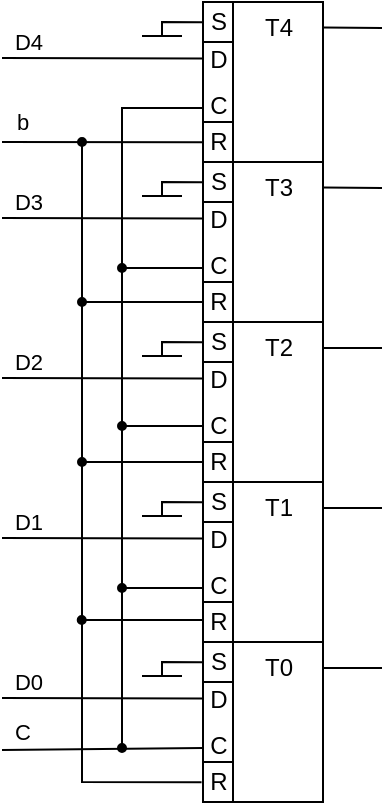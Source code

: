 <mxfile version="17.4.6" type="device"><diagram id="jnjdEAefpzAYPlHgun3Z" name="Page-1"><mxGraphModel dx="918" dy="512" grid="1" gridSize="10" guides="1" tooltips="1" connect="1" arrows="1" fold="1" page="1" pageScale="1" pageWidth="827" pageHeight="1169" math="0" shadow="0"><root><mxCell id="0"/><mxCell id="1" parent="0"/><mxCell id="3Vol_SiciuXPJPZC9CCO-1" value="" style="group" parent="1" vertex="1" connectable="0"><mxGeometry x="237" y="170" width="63.5" height="80" as="geometry"/></mxCell><mxCell id="3Vol_SiciuXPJPZC9CCO-2" value="R" style="text;html=1;align=center;verticalAlign=middle;resizable=0;points=[];autosize=1;strokeColor=none;fillColor=none;" parent="3Vol_SiciuXPJPZC9CCO-1" vertex="1"><mxGeometry x="1.5" y="61" width="19" height="18" as="geometry"/></mxCell><mxCell id="3Vol_SiciuXPJPZC9CCO-3" value="" style="rounded=0;whiteSpace=wrap;html=1;fillColor=none;" parent="3Vol_SiciuXPJPZC9CCO-1" vertex="1"><mxGeometry x="3.5" width="60" height="80" as="geometry"/></mxCell><mxCell id="3Vol_SiciuXPJPZC9CCO-4" value="D" style="text;html=1;align=center;verticalAlign=middle;resizable=0;points=[];autosize=1;strokeColor=none;fillColor=none;" parent="3Vol_SiciuXPJPZC9CCO-1" vertex="1"><mxGeometry x="1.5" y="20" width="19" height="18" as="geometry"/></mxCell><mxCell id="3Vol_SiciuXPJPZC9CCO-5" value="S" style="text;html=1;align=center;verticalAlign=middle;resizable=0;points=[];autosize=1;strokeColor=none;fillColor=none;strokeWidth=1;" parent="3Vol_SiciuXPJPZC9CCO-1" vertex="1"><mxGeometry x="1" width="20" height="20" as="geometry"/></mxCell><mxCell id="3Vol_SiciuXPJPZC9CCO-6" value="" style="endArrow=none;html=1;rounded=0;exitX=0.25;exitY=1;exitDx=0;exitDy=0;entryX=0.25;entryY=0;entryDx=0;entryDy=0;" parent="3Vol_SiciuXPJPZC9CCO-1" source="3Vol_SiciuXPJPZC9CCO-3" target="3Vol_SiciuXPJPZC9CCO-3" edge="1"><mxGeometry width="50" height="50" relative="1" as="geometry"><mxPoint x="13.5" y="50" as="sourcePoint"/><mxPoint x="63.5" as="targetPoint"/></mxGeometry></mxCell><mxCell id="3Vol_SiciuXPJPZC9CCO-7" value="T3" style="text;html=1;align=center;verticalAlign=middle;resizable=0;points=[];autosize=1;strokeColor=none;fillColor=none;" parent="3Vol_SiciuXPJPZC9CCO-1" vertex="1"><mxGeometry x="25.5" y="3" width="30" height="20" as="geometry"/></mxCell><mxCell id="3Vol_SiciuXPJPZC9CCO-8" value="" style="endArrow=none;html=1;rounded=0;entryX=0;entryY=0.25;entryDx=0;entryDy=0;" parent="3Vol_SiciuXPJPZC9CCO-1" target="3Vol_SiciuXPJPZC9CCO-3" edge="1"><mxGeometry width="50" height="50" relative="1" as="geometry"><mxPoint x="18.5" y="20" as="sourcePoint"/><mxPoint x="-36.5" y="30" as="targetPoint"/></mxGeometry></mxCell><mxCell id="3Vol_SiciuXPJPZC9CCO-9" value="" style="endArrow=none;html=1;rounded=0;entryX=0;entryY=0.75;entryDx=0;entryDy=0;" parent="3Vol_SiciuXPJPZC9CCO-1" target="3Vol_SiciuXPJPZC9CCO-3" edge="1"><mxGeometry width="50" height="50" relative="1" as="geometry"><mxPoint x="18.5" y="60" as="sourcePoint"/><mxPoint x="12.5" y="66" as="targetPoint"/></mxGeometry></mxCell><mxCell id="3Vol_SiciuXPJPZC9CCO-10" value="C" style="text;html=1;align=center;verticalAlign=middle;resizable=0;points=[];autosize=1;strokeColor=none;fillColor=none;" parent="3Vol_SiciuXPJPZC9CCO-1" vertex="1"><mxGeometry x="1.5" y="43" width="19" height="18" as="geometry"/></mxCell><mxCell id="3Vol_SiciuXPJPZC9CCO-11" value="" style="group" parent="1" vertex="1" connectable="0"><mxGeometry x="237" y="250" width="63.5" height="80" as="geometry"/></mxCell><mxCell id="3Vol_SiciuXPJPZC9CCO-12" value="R" style="text;html=1;align=center;verticalAlign=middle;resizable=0;points=[];autosize=1;strokeColor=none;fillColor=none;" parent="3Vol_SiciuXPJPZC9CCO-11" vertex="1"><mxGeometry x="1.5" y="61" width="19" height="18" as="geometry"/></mxCell><mxCell id="3Vol_SiciuXPJPZC9CCO-13" value="" style="rounded=0;whiteSpace=wrap;html=1;fillColor=none;" parent="3Vol_SiciuXPJPZC9CCO-11" vertex="1"><mxGeometry x="3.5" width="60" height="80" as="geometry"/></mxCell><mxCell id="3Vol_SiciuXPJPZC9CCO-14" value="" style="endArrow=none;html=1;rounded=0;exitX=0.25;exitY=1;exitDx=0;exitDy=0;entryX=0.25;entryY=0;entryDx=0;entryDy=0;" parent="3Vol_SiciuXPJPZC9CCO-11" source="3Vol_SiciuXPJPZC9CCO-13" target="3Vol_SiciuXPJPZC9CCO-13" edge="1"><mxGeometry width="50" height="50" relative="1" as="geometry"><mxPoint x="13.5" y="50" as="sourcePoint"/><mxPoint x="63.5" as="targetPoint"/></mxGeometry></mxCell><mxCell id="3Vol_SiciuXPJPZC9CCO-15" value="T2" style="text;html=1;align=center;verticalAlign=middle;resizable=0;points=[];autosize=1;strokeColor=none;fillColor=none;" parent="3Vol_SiciuXPJPZC9CCO-11" vertex="1"><mxGeometry x="25.5" y="3" width="30" height="20" as="geometry"/></mxCell><mxCell id="3Vol_SiciuXPJPZC9CCO-16" value="S" style="text;html=1;align=center;verticalAlign=middle;resizable=0;points=[];autosize=1;strokeColor=none;fillColor=none;strokeWidth=1;" parent="3Vol_SiciuXPJPZC9CCO-11" vertex="1"><mxGeometry x="1" width="20" height="20" as="geometry"/></mxCell><mxCell id="3Vol_SiciuXPJPZC9CCO-17" value="" style="endArrow=none;html=1;rounded=0;entryX=0;entryY=0.25;entryDx=0;entryDy=0;" parent="3Vol_SiciuXPJPZC9CCO-11" target="3Vol_SiciuXPJPZC9CCO-13" edge="1"><mxGeometry width="50" height="50" relative="1" as="geometry"><mxPoint x="18.5" y="20" as="sourcePoint"/><mxPoint x="-36.5" y="30" as="targetPoint"/></mxGeometry></mxCell><mxCell id="3Vol_SiciuXPJPZC9CCO-18" value="" style="endArrow=none;html=1;rounded=0;entryX=0;entryY=0.75;entryDx=0;entryDy=0;" parent="3Vol_SiciuXPJPZC9CCO-11" target="3Vol_SiciuXPJPZC9CCO-13" edge="1"><mxGeometry width="50" height="50" relative="1" as="geometry"><mxPoint x="18.5" y="60" as="sourcePoint"/><mxPoint x="12.5" y="66" as="targetPoint"/></mxGeometry></mxCell><mxCell id="3Vol_SiciuXPJPZC9CCO-19" value="D" style="text;html=1;align=center;verticalAlign=middle;resizable=0;points=[];autosize=1;strokeColor=none;fillColor=none;" parent="3Vol_SiciuXPJPZC9CCO-11" vertex="1"><mxGeometry x="1.5" y="20" width="19" height="18" as="geometry"/></mxCell><mxCell id="3Vol_SiciuXPJPZC9CCO-20" value="C" style="text;html=1;align=center;verticalAlign=middle;resizable=0;points=[];autosize=1;strokeColor=none;fillColor=none;" parent="3Vol_SiciuXPJPZC9CCO-11" vertex="1"><mxGeometry x="1.5" y="43" width="19" height="18" as="geometry"/></mxCell><mxCell id="3Vol_SiciuXPJPZC9CCO-21" value="" style="group" parent="1" vertex="1" connectable="0"><mxGeometry x="237" y="330" width="63.5" height="80" as="geometry"/></mxCell><mxCell id="3Vol_SiciuXPJPZC9CCO-22" value="C" style="text;html=1;align=center;verticalAlign=middle;resizable=0;points=[];autosize=1;strokeColor=none;fillColor=none;" parent="3Vol_SiciuXPJPZC9CCO-21" vertex="1"><mxGeometry x="1.5" y="43" width="19" height="18" as="geometry"/></mxCell><mxCell id="3Vol_SiciuXPJPZC9CCO-23" value="" style="rounded=0;whiteSpace=wrap;html=1;fillColor=none;" parent="3Vol_SiciuXPJPZC9CCO-21" vertex="1"><mxGeometry x="3.5" width="60" height="80" as="geometry"/></mxCell><mxCell id="3Vol_SiciuXPJPZC9CCO-24" value="" style="endArrow=none;html=1;rounded=0;exitX=0.25;exitY=1;exitDx=0;exitDy=0;entryX=0.25;entryY=0;entryDx=0;entryDy=0;" parent="3Vol_SiciuXPJPZC9CCO-21" source="3Vol_SiciuXPJPZC9CCO-23" target="3Vol_SiciuXPJPZC9CCO-23" edge="1"><mxGeometry width="50" height="50" relative="1" as="geometry"><mxPoint x="13.5" y="50" as="sourcePoint"/><mxPoint x="63.5" as="targetPoint"/></mxGeometry></mxCell><mxCell id="3Vol_SiciuXPJPZC9CCO-25" value="T1" style="text;html=1;align=center;verticalAlign=middle;resizable=0;points=[];autosize=1;strokeColor=none;fillColor=none;" parent="3Vol_SiciuXPJPZC9CCO-21" vertex="1"><mxGeometry x="25.5" y="3" width="30" height="20" as="geometry"/></mxCell><mxCell id="3Vol_SiciuXPJPZC9CCO-26" value="S" style="text;html=1;align=center;verticalAlign=middle;resizable=0;points=[];autosize=1;strokeColor=none;fillColor=none;strokeWidth=1;" parent="3Vol_SiciuXPJPZC9CCO-21" vertex="1"><mxGeometry x="1" width="20" height="20" as="geometry"/></mxCell><mxCell id="3Vol_SiciuXPJPZC9CCO-27" value="" style="endArrow=none;html=1;rounded=0;entryX=0;entryY=0.25;entryDx=0;entryDy=0;" parent="3Vol_SiciuXPJPZC9CCO-21" target="3Vol_SiciuXPJPZC9CCO-23" edge="1"><mxGeometry width="50" height="50" relative="1" as="geometry"><mxPoint x="18.5" y="20" as="sourcePoint"/><mxPoint x="-36.5" y="30" as="targetPoint"/></mxGeometry></mxCell><mxCell id="3Vol_SiciuXPJPZC9CCO-28" value="" style="endArrow=none;html=1;rounded=0;entryX=0;entryY=0.75;entryDx=0;entryDy=0;" parent="3Vol_SiciuXPJPZC9CCO-21" target="3Vol_SiciuXPJPZC9CCO-23" edge="1"><mxGeometry width="50" height="50" relative="1" as="geometry"><mxPoint x="18.5" y="60" as="sourcePoint"/><mxPoint x="12.5" y="66" as="targetPoint"/></mxGeometry></mxCell><mxCell id="3Vol_SiciuXPJPZC9CCO-29" value="R" style="text;html=1;align=center;verticalAlign=middle;resizable=0;points=[];autosize=1;strokeColor=none;fillColor=none;" parent="3Vol_SiciuXPJPZC9CCO-21" vertex="1"><mxGeometry x="1.5" y="61" width="19" height="18" as="geometry"/></mxCell><mxCell id="3Vol_SiciuXPJPZC9CCO-30" value="D" style="text;html=1;align=center;verticalAlign=middle;resizable=0;points=[];autosize=1;strokeColor=none;fillColor=none;" parent="3Vol_SiciuXPJPZC9CCO-21" vertex="1"><mxGeometry x="1.5" y="20" width="19" height="18" as="geometry"/></mxCell><mxCell id="3Vol_SiciuXPJPZC9CCO-31" value="" style="group" parent="1" vertex="1" connectable="0"><mxGeometry x="237" y="410" width="63.5" height="80" as="geometry"/></mxCell><mxCell id="3Vol_SiciuXPJPZC9CCO-32" value="R" style="text;html=1;align=center;verticalAlign=middle;resizable=0;points=[];autosize=1;strokeColor=none;fillColor=none;" parent="3Vol_SiciuXPJPZC9CCO-31" vertex="1"><mxGeometry x="1.5" y="61" width="19" height="18" as="geometry"/></mxCell><mxCell id="3Vol_SiciuXPJPZC9CCO-33" value="" style="rounded=0;whiteSpace=wrap;html=1;fillColor=none;" parent="3Vol_SiciuXPJPZC9CCO-31" vertex="1"><mxGeometry x="3.5" width="60" height="80" as="geometry"/></mxCell><mxCell id="3Vol_SiciuXPJPZC9CCO-34" value="" style="endArrow=none;html=1;rounded=0;exitX=0.25;exitY=1;exitDx=0;exitDy=0;entryX=0.25;entryY=0;entryDx=0;entryDy=0;" parent="3Vol_SiciuXPJPZC9CCO-31" source="3Vol_SiciuXPJPZC9CCO-33" target="3Vol_SiciuXPJPZC9CCO-33" edge="1"><mxGeometry width="50" height="50" relative="1" as="geometry"><mxPoint x="13.5" y="50" as="sourcePoint"/><mxPoint x="63.5" as="targetPoint"/></mxGeometry></mxCell><mxCell id="3Vol_SiciuXPJPZC9CCO-35" value="T0" style="text;html=1;align=center;verticalAlign=middle;resizable=0;points=[];autosize=1;strokeColor=none;fillColor=none;" parent="3Vol_SiciuXPJPZC9CCO-31" vertex="1"><mxGeometry x="25.5" y="3" width="30" height="20" as="geometry"/></mxCell><mxCell id="3Vol_SiciuXPJPZC9CCO-36" value="S" style="text;html=1;align=center;verticalAlign=middle;resizable=0;points=[];autosize=1;strokeColor=none;fillColor=none;strokeWidth=1;" parent="3Vol_SiciuXPJPZC9CCO-31" vertex="1"><mxGeometry x="1" width="20" height="20" as="geometry"/></mxCell><mxCell id="3Vol_SiciuXPJPZC9CCO-37" value="" style="endArrow=none;html=1;rounded=0;entryX=0;entryY=0.25;entryDx=0;entryDy=0;" parent="3Vol_SiciuXPJPZC9CCO-31" target="3Vol_SiciuXPJPZC9CCO-33" edge="1"><mxGeometry width="50" height="50" relative="1" as="geometry"><mxPoint x="18.5" y="20" as="sourcePoint"/><mxPoint x="-36.5" y="30" as="targetPoint"/></mxGeometry></mxCell><mxCell id="3Vol_SiciuXPJPZC9CCO-38" value="" style="endArrow=none;html=1;rounded=0;entryX=0;entryY=0.75;entryDx=0;entryDy=0;" parent="3Vol_SiciuXPJPZC9CCO-31" target="3Vol_SiciuXPJPZC9CCO-33" edge="1"><mxGeometry width="50" height="50" relative="1" as="geometry"><mxPoint x="18.5" y="60" as="sourcePoint"/><mxPoint x="12.5" y="66" as="targetPoint"/></mxGeometry></mxCell><mxCell id="3Vol_SiciuXPJPZC9CCO-39" value="D" style="text;html=1;align=center;verticalAlign=middle;resizable=0;points=[];autosize=1;strokeColor=none;fillColor=none;" parent="3Vol_SiciuXPJPZC9CCO-31" vertex="1"><mxGeometry x="1.5" y="20" width="19" height="18" as="geometry"/></mxCell><mxCell id="3Vol_SiciuXPJPZC9CCO-40" value="C" style="text;html=1;align=center;verticalAlign=middle;resizable=0;points=[];autosize=1;strokeColor=none;fillColor=none;" parent="3Vol_SiciuXPJPZC9CCO-31" vertex="1"><mxGeometry x="1.5" y="43" width="19" height="18" as="geometry"/></mxCell><mxCell id="3Vol_SiciuXPJPZC9CCO-42" value="" style="endArrow=none;html=1;rounded=0;exitX=1.008;exitY=0.16;exitDx=0;exitDy=0;exitPerimeter=0;" parent="1" source="3Vol_SiciuXPJPZC9CCO-3" edge="1"><mxGeometry width="50" height="50" relative="1" as="geometry"><mxPoint x="300.98" y="182.8" as="sourcePoint"/><mxPoint x="330" y="183" as="targetPoint"/></mxGeometry></mxCell><mxCell id="3Vol_SiciuXPJPZC9CCO-43" value="" style="endArrow=none;html=1;rounded=0;exitX=1.008;exitY=0.16;exitDx=0;exitDy=0;exitPerimeter=0;" parent="1" edge="1"><mxGeometry width="50" height="50" relative="1" as="geometry"><mxPoint x="300.5" y="263" as="sourcePoint"/><mxPoint x="330" y="263" as="targetPoint"/></mxGeometry></mxCell><mxCell id="3Vol_SiciuXPJPZC9CCO-44" value="" style="endArrow=none;html=1;rounded=0;exitX=1.008;exitY=0.16;exitDx=0;exitDy=0;exitPerimeter=0;" parent="1" edge="1"><mxGeometry width="50" height="50" relative="1" as="geometry"><mxPoint x="300.5" y="343.0" as="sourcePoint"/><mxPoint x="330" y="343" as="targetPoint"/></mxGeometry></mxCell><mxCell id="3Vol_SiciuXPJPZC9CCO-45" value="" style="endArrow=none;html=1;rounded=0;exitX=1.008;exitY=0.16;exitDx=0;exitDy=0;exitPerimeter=0;" parent="1" edge="1"><mxGeometry width="50" height="50" relative="1" as="geometry"><mxPoint x="300.5" y="423" as="sourcePoint"/><mxPoint x="330" y="423" as="targetPoint"/></mxGeometry></mxCell><mxCell id="3Vol_SiciuXPJPZC9CCO-46" value="" style="endArrow=none;html=1;rounded=0;entryX=-0.001;entryY=0.126;entryDx=0;entryDy=0;entryPerimeter=0;" parent="1" target="3Vol_SiciuXPJPZC9CCO-3" edge="1"><mxGeometry width="50" height="50" relative="1" as="geometry"><mxPoint x="220" y="187" as="sourcePoint"/><mxPoint x="220" y="160" as="targetPoint"/><Array as="points"><mxPoint x="220" y="180"/></Array></mxGeometry></mxCell><mxCell id="3Vol_SiciuXPJPZC9CCO-47" value="" style="endArrow=none;html=1;rounded=0;" parent="1" edge="1"><mxGeometry width="50" height="50" relative="1" as="geometry"><mxPoint x="210" y="187" as="sourcePoint"/><mxPoint x="230" y="187" as="targetPoint"/></mxGeometry></mxCell><mxCell id="3Vol_SiciuXPJPZC9CCO-48" value="" style="endArrow=none;html=1;rounded=0;entryX=-0.001;entryY=0.126;entryDx=0;entryDy=0;entryPerimeter=0;" parent="1" edge="1"><mxGeometry width="50" height="50" relative="1" as="geometry"><mxPoint x="220" y="267" as="sourcePoint"/><mxPoint x="240.44" y="260.08" as="targetPoint"/><Array as="points"><mxPoint x="220" y="260"/></Array></mxGeometry></mxCell><mxCell id="3Vol_SiciuXPJPZC9CCO-49" value="" style="endArrow=none;html=1;rounded=0;" parent="1" edge="1"><mxGeometry width="50" height="50" relative="1" as="geometry"><mxPoint x="210" y="267" as="sourcePoint"/><mxPoint x="230" y="267" as="targetPoint"/></mxGeometry></mxCell><mxCell id="3Vol_SiciuXPJPZC9CCO-52" value="" style="endArrow=none;html=1;rounded=0;entryX=-0.001;entryY=0.126;entryDx=0;entryDy=0;entryPerimeter=0;" parent="1" edge="1"><mxGeometry width="50" height="50" relative="1" as="geometry"><mxPoint x="220" y="427" as="sourcePoint"/><mxPoint x="240.44" y="420.08" as="targetPoint"/><Array as="points"><mxPoint x="220" y="420"/></Array></mxGeometry></mxCell><mxCell id="3Vol_SiciuXPJPZC9CCO-53" value="" style="endArrow=none;html=1;rounded=0;" parent="1" edge="1"><mxGeometry width="50" height="50" relative="1" as="geometry"><mxPoint x="210" y="427" as="sourcePoint"/><mxPoint x="230" y="427" as="targetPoint"/></mxGeometry></mxCell><mxCell id="3Vol_SiciuXPJPZC9CCO-54" value="D3" style="endArrow=none;html=1;rounded=0;entryX=-0.001;entryY=0.378;entryDx=0;entryDy=0;entryPerimeter=0;" parent="1" edge="1"><mxGeometry x="-0.752" y="8" width="50" height="50" relative="1" as="geometry"><mxPoint x="140" y="198" as="sourcePoint"/><mxPoint x="240.44" y="198.24" as="targetPoint"/><mxPoint as="offset"/></mxGeometry></mxCell><mxCell id="3Vol_SiciuXPJPZC9CCO-55" value="D2" style="endArrow=none;html=1;rounded=0;entryX=-0.001;entryY=0.378;entryDx=0;entryDy=0;entryPerimeter=0;" parent="1" edge="1"><mxGeometry x="-0.752" y="8" width="50" height="50" relative="1" as="geometry"><mxPoint x="140" y="278" as="sourcePoint"/><mxPoint x="240.44" y="278.24" as="targetPoint"/><mxPoint as="offset"/></mxGeometry></mxCell><mxCell id="3Vol_SiciuXPJPZC9CCO-56" value="D1" style="endArrow=none;html=1;rounded=0;entryX=-0.001;entryY=0.378;entryDx=0;entryDy=0;entryPerimeter=0;" parent="1" edge="1"><mxGeometry x="-0.752" y="8" width="50" height="50" relative="1" as="geometry"><mxPoint x="140" y="358" as="sourcePoint"/><mxPoint x="240.44" y="358.24" as="targetPoint"/><mxPoint as="offset"/></mxGeometry></mxCell><mxCell id="3Vol_SiciuXPJPZC9CCO-57" value="D0" style="endArrow=none;html=1;rounded=0;entryX=-0.001;entryY=0.378;entryDx=0;entryDy=0;entryPerimeter=0;" parent="1" edge="1"><mxGeometry x="-0.752" y="8" width="50" height="50" relative="1" as="geometry"><mxPoint x="140" y="438" as="sourcePoint"/><mxPoint x="240.44" y="438.24" as="targetPoint"/><mxPoint as="offset"/></mxGeometry></mxCell><mxCell id="3Vol_SiciuXPJPZC9CCO-58" value="C" style="endArrow=none;html=1;rounded=0;entryX=-0.001;entryY=0.663;entryDx=0;entryDy=0;entryPerimeter=0;" parent="1" target="3Vol_SiciuXPJPZC9CCO-33" edge="1"><mxGeometry x="-0.799" y="9" width="50" height="50" relative="1" as="geometry"><mxPoint x="140" y="464" as="sourcePoint"/><mxPoint x="200" y="450" as="targetPoint"/><mxPoint as="offset"/></mxGeometry></mxCell><mxCell id="3Vol_SiciuXPJPZC9CCO-60" value="" style="endArrow=none;html=1;rounded=0;startSize=4;endSize=4;entryX=0.079;entryY=0.389;entryDx=0;entryDy=0;entryPerimeter=0;startArrow=oval;startFill=1;" parent="1" edge="1"><mxGeometry width="50" height="50" relative="1" as="geometry"><mxPoint x="200" y="383" as="sourcePoint"/><mxPoint x="240.001" y="383.002" as="targetPoint"/></mxGeometry></mxCell><mxCell id="3Vol_SiciuXPJPZC9CCO-62" value="" style="endArrow=none;html=1;rounded=0;startSize=4;endSize=4;entryX=0.079;entryY=0.389;entryDx=0;entryDy=0;entryPerimeter=0;endFill=0;startArrow=oval;startFill=1;" parent="1" edge="1"><mxGeometry width="50" height="50" relative="1" as="geometry"><mxPoint x="200" y="302" as="sourcePoint"/><mxPoint x="240.001" y="302.002" as="targetPoint"/></mxGeometry></mxCell><mxCell id="3Vol_SiciuXPJPZC9CCO-64" value="" style="endArrow=none;html=1;rounded=0;startSize=4;endSize=4;endFill=0;startArrow=oval;startFill=1;" parent="1" edge="1"><mxGeometry width="50" height="50" relative="1" as="geometry"><mxPoint x="200" y="463" as="sourcePoint"/><mxPoint x="240" y="143" as="targetPoint"/><Array as="points"><mxPoint x="200" y="143"/></Array></mxGeometry></mxCell><mxCell id="3Vol_SiciuXPJPZC9CCO-66" value="" style="endArrow=oval;html=1;rounded=0;startSize=4;endSize=4;exitX=-0.012;exitY=0.877;exitDx=0;exitDy=0;exitPerimeter=0;startArrow=none;startFill=0;endFill=1;" parent="1" source="3Vol_SiciuXPJPZC9CCO-33" edge="1"><mxGeometry width="50" height="50" relative="1" as="geometry"><mxPoint x="230" y="480" as="sourcePoint"/><mxPoint x="180" y="160" as="targetPoint"/><Array as="points"><mxPoint x="180" y="480"/></Array></mxGeometry></mxCell><mxCell id="3Vol_SiciuXPJPZC9CCO-67" value="" style="endArrow=none;html=1;rounded=0;startSize=4;endSize=4;entryX=-0.006;entryY=0.875;entryDx=0;entryDy=0;entryPerimeter=0;startArrow=oval;startFill=1;" parent="1" target="3Vol_SiciuXPJPZC9CCO-13" edge="1"><mxGeometry width="50" height="50" relative="1" as="geometry"><mxPoint x="180" y="320" as="sourcePoint"/><mxPoint x="230" y="320" as="targetPoint"/></mxGeometry></mxCell><mxCell id="3Vol_SiciuXPJPZC9CCO-68" value="" style="endArrow=none;html=1;rounded=0;startSize=4;endSize=4;entryX=-0.006;entryY=0.875;entryDx=0;entryDy=0;entryPerimeter=0;startArrow=oval;startFill=1;" parent="1" edge="1"><mxGeometry width="50" height="50" relative="1" as="geometry"><mxPoint x="179.86" y="399" as="sourcePoint"/><mxPoint x="240.0" y="399" as="targetPoint"/></mxGeometry></mxCell><mxCell id="3Vol_SiciuXPJPZC9CCO-69" value="" style="endArrow=none;html=1;rounded=0;entryX=-0.001;entryY=0.126;entryDx=0;entryDy=0;entryPerimeter=0;" parent="1" edge="1"><mxGeometry width="50" height="50" relative="1" as="geometry"><mxPoint x="220" y="347" as="sourcePoint"/><mxPoint x="240.44" y="340.08" as="targetPoint"/><Array as="points"><mxPoint x="220" y="340"/></Array></mxGeometry></mxCell><mxCell id="3Vol_SiciuXPJPZC9CCO-70" value="" style="endArrow=none;html=1;rounded=0;" parent="1" edge="1"><mxGeometry width="50" height="50" relative="1" as="geometry"><mxPoint x="210" y="347" as="sourcePoint"/><mxPoint x="230" y="347" as="targetPoint"/></mxGeometry></mxCell><mxCell id="I6x1R9WDns8MGv3iPmAH-1" value="" style="group" parent="1" vertex="1" connectable="0"><mxGeometry x="237" y="90" width="63.5" height="80" as="geometry"/></mxCell><mxCell id="I6x1R9WDns8MGv3iPmAH-2" value="R" style="text;html=1;align=center;verticalAlign=middle;resizable=0;points=[];autosize=1;strokeColor=none;fillColor=none;" parent="I6x1R9WDns8MGv3iPmAH-1" vertex="1"><mxGeometry x="1.5" y="61" width="19" height="18" as="geometry"/></mxCell><mxCell id="I6x1R9WDns8MGv3iPmAH-3" value="" style="rounded=0;whiteSpace=wrap;html=1;fillColor=none;" parent="I6x1R9WDns8MGv3iPmAH-1" vertex="1"><mxGeometry x="3.5" width="60" height="80" as="geometry"/></mxCell><mxCell id="I6x1R9WDns8MGv3iPmAH-4" value="D" style="text;html=1;align=center;verticalAlign=middle;resizable=0;points=[];autosize=1;strokeColor=none;fillColor=none;" parent="I6x1R9WDns8MGv3iPmAH-1" vertex="1"><mxGeometry x="1.5" y="20" width="19" height="18" as="geometry"/></mxCell><mxCell id="I6x1R9WDns8MGv3iPmAH-5" value="S" style="text;html=1;align=center;verticalAlign=middle;resizable=0;points=[];autosize=1;strokeColor=none;fillColor=none;strokeWidth=1;" parent="I6x1R9WDns8MGv3iPmAH-1" vertex="1"><mxGeometry x="1" width="20" height="20" as="geometry"/></mxCell><mxCell id="I6x1R9WDns8MGv3iPmAH-6" value="" style="endArrow=none;html=1;rounded=0;exitX=0.25;exitY=1;exitDx=0;exitDy=0;entryX=0.25;entryY=0;entryDx=0;entryDy=0;" parent="I6x1R9WDns8MGv3iPmAH-1" source="I6x1R9WDns8MGv3iPmAH-3" target="I6x1R9WDns8MGv3iPmAH-3" edge="1"><mxGeometry width="50" height="50" relative="1" as="geometry"><mxPoint x="13.5" y="50" as="sourcePoint"/><mxPoint x="63.5" as="targetPoint"/></mxGeometry></mxCell><mxCell id="I6x1R9WDns8MGv3iPmAH-7" value="T4" style="text;html=1;align=center;verticalAlign=middle;resizable=0;points=[];autosize=1;strokeColor=none;fillColor=none;" parent="I6x1R9WDns8MGv3iPmAH-1" vertex="1"><mxGeometry x="25.5" y="3" width="30" height="20" as="geometry"/></mxCell><mxCell id="I6x1R9WDns8MGv3iPmAH-8" value="" style="endArrow=none;html=1;rounded=0;entryX=0;entryY=0.25;entryDx=0;entryDy=0;" parent="I6x1R9WDns8MGv3iPmAH-1" target="I6x1R9WDns8MGv3iPmAH-3" edge="1"><mxGeometry width="50" height="50" relative="1" as="geometry"><mxPoint x="18.5" y="20" as="sourcePoint"/><mxPoint x="-36.5" y="30" as="targetPoint"/></mxGeometry></mxCell><mxCell id="I6x1R9WDns8MGv3iPmAH-9" value="" style="endArrow=none;html=1;rounded=0;entryX=0;entryY=0.75;entryDx=0;entryDy=0;" parent="I6x1R9WDns8MGv3iPmAH-1" target="I6x1R9WDns8MGv3iPmAH-3" edge="1"><mxGeometry width="50" height="50" relative="1" as="geometry"><mxPoint x="18.5" y="60" as="sourcePoint"/><mxPoint x="12.5" y="66" as="targetPoint"/></mxGeometry></mxCell><mxCell id="I6x1R9WDns8MGv3iPmAH-10" value="C" style="text;html=1;align=center;verticalAlign=middle;resizable=0;points=[];autosize=1;strokeColor=none;fillColor=none;" parent="I6x1R9WDns8MGv3iPmAH-1" vertex="1"><mxGeometry x="1.5" y="43" width="19" height="18" as="geometry"/></mxCell><mxCell id="I6x1R9WDns8MGv3iPmAH-11" value="" style="endArrow=none;html=1;rounded=0;exitX=1.008;exitY=0.16;exitDx=0;exitDy=0;exitPerimeter=0;" parent="1" source="I6x1R9WDns8MGv3iPmAH-3" edge="1"><mxGeometry width="50" height="50" relative="1" as="geometry"><mxPoint x="300.98" y="102.8" as="sourcePoint"/><mxPoint x="330" y="103" as="targetPoint"/></mxGeometry></mxCell><mxCell id="I6x1R9WDns8MGv3iPmAH-12" value="" style="endArrow=none;html=1;rounded=0;entryX=-0.001;entryY=0.126;entryDx=0;entryDy=0;entryPerimeter=0;" parent="1" target="I6x1R9WDns8MGv3iPmAH-3" edge="1"><mxGeometry width="50" height="50" relative="1" as="geometry"><mxPoint x="220" y="107" as="sourcePoint"/><mxPoint x="220" y="80" as="targetPoint"/><Array as="points"><mxPoint x="220" y="100"/></Array></mxGeometry></mxCell><mxCell id="I6x1R9WDns8MGv3iPmAH-13" value="" style="endArrow=none;html=1;rounded=0;" parent="1" edge="1"><mxGeometry width="50" height="50" relative="1" as="geometry"><mxPoint x="210" y="107" as="sourcePoint"/><mxPoint x="230" y="107" as="targetPoint"/></mxGeometry></mxCell><mxCell id="I6x1R9WDns8MGv3iPmAH-14" value="D4" style="endArrow=none;html=1;rounded=0;entryX=-0.001;entryY=0.378;entryDx=0;entryDy=0;entryPerimeter=0;" parent="1" edge="1"><mxGeometry x="-0.752" y="8" width="50" height="50" relative="1" as="geometry"><mxPoint x="140" y="118" as="sourcePoint"/><mxPoint x="240.44" y="118.24" as="targetPoint"/><mxPoint as="offset"/></mxGeometry></mxCell><mxCell id="I6x1R9WDns8MGv3iPmAH-16" value="b" style="endArrow=none;html=1;rounded=0;startSize=4;endSize=4;entryX=0;entryY=0.876;entryDx=0;entryDy=0;entryPerimeter=0;" parent="1" target="I6x1R9WDns8MGv3iPmAH-3" edge="1"><mxGeometry x="-0.801" y="10" width="50" height="50" relative="1" as="geometry"><mxPoint x="140" y="160" as="sourcePoint"/><mxPoint x="230" y="160" as="targetPoint"/><mxPoint as="offset"/></mxGeometry></mxCell><mxCell id="I6x1R9WDns8MGv3iPmAH-17" value="" style="endArrow=none;html=1;rounded=0;startSize=4;endSize=4;entryX=-0.006;entryY=0.875;entryDx=0;entryDy=0;entryPerimeter=0;startArrow=oval;startFill=1;" parent="1" edge="1"><mxGeometry width="50" height="50" relative="1" as="geometry"><mxPoint x="180" y="240" as="sourcePoint"/><mxPoint x="240.14" y="240" as="targetPoint"/></mxGeometry></mxCell><mxCell id="I6x1R9WDns8MGv3iPmAH-18" value="" style="endArrow=none;html=1;rounded=0;startSize=4;endSize=4;entryX=0.079;entryY=0.389;entryDx=0;entryDy=0;entryPerimeter=0;endFill=0;startArrow=oval;startFill=1;" parent="1" edge="1"><mxGeometry width="50" height="50" relative="1" as="geometry"><mxPoint x="200" y="223" as="sourcePoint"/><mxPoint x="240.001" y="223.002" as="targetPoint"/></mxGeometry></mxCell></root></mxGraphModel></diagram></mxfile>